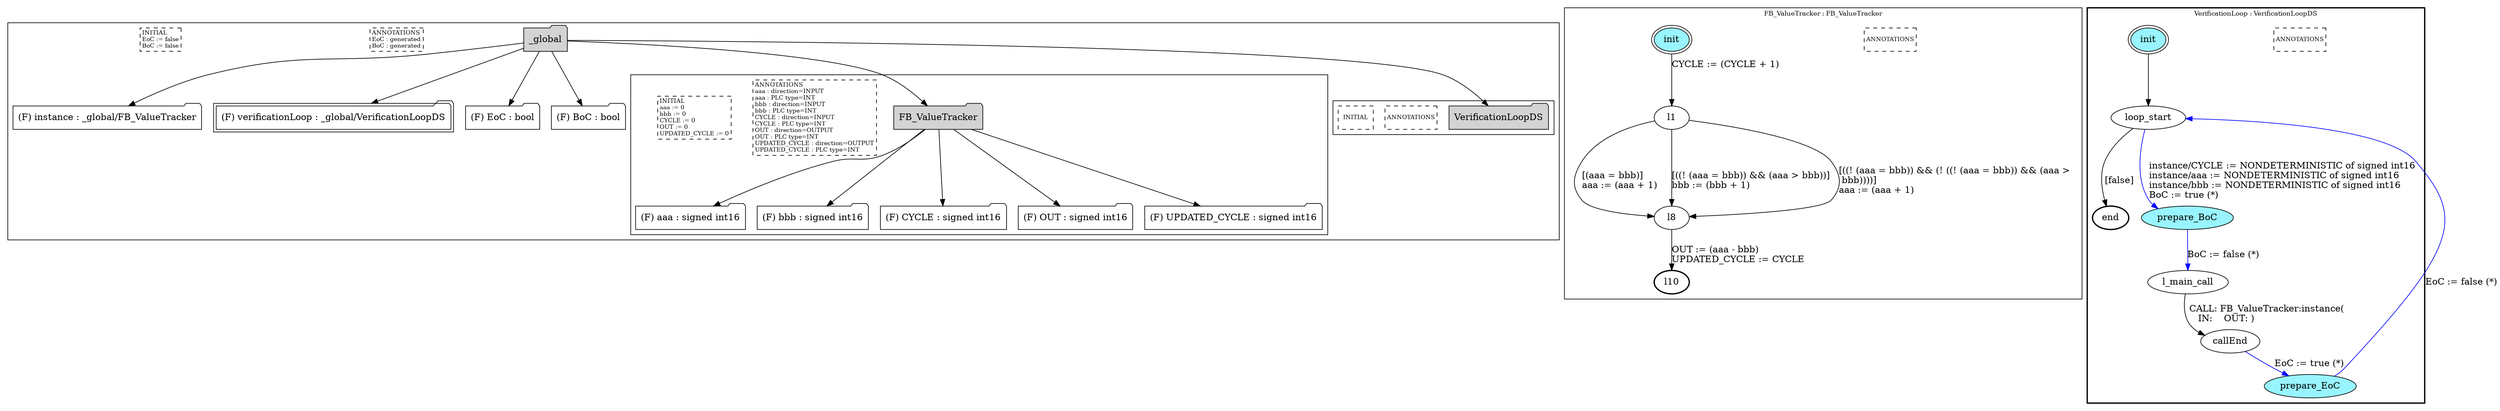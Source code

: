 digraph G {
	subgraph cluster__global803152631 {
		node [shape="folder", style="filled"];
		//label="_global";
		_global803152631 [label="_global"];
		_global803152631 -> instance1978471002;
		instance1978471002 [label = "(F) instance : _global/FB_ValueTracker", fillcolor="white" ];
		_global803152631 -> verificationLoop317051873;
		verificationLoop317051873 [label = "(F) verificationLoop : _global/VerificationLoopDS", fillcolor="white" , peripheries=2];
		_global803152631 -> EoC548940245;
		EoC548940245 [label = "(F) EoC : bool", fillcolor="white" ];
		_global803152631 -> BoC848187074;
		BoC848187074 [label = "(F) BoC : bool", fillcolor="white" ];
		_global803152631 -> FB_ValueTracker975521494;
		subgraph cluster_FB_ValueTracker975521494 {
			node [shape="folder", style="filled"];
			//label="FB_ValueTracker";
			FB_ValueTracker975521494 [label="FB_ValueTracker"];
			FB_ValueTracker975521494 -> aaa584720398;
			aaa584720398 [label = "(F) aaa : signed int16", fillcolor="white" ];
			FB_ValueTracker975521494 -> bbb1327907419;
			bbb1327907419 [label = "(F) bbb : signed int16", fillcolor="white" ];
			FB_ValueTracker975521494 -> CYCLE1155169971;
			CYCLE1155169971 [label = "(F) CYCLE : signed int16", fillcolor="white" ];
			FB_ValueTracker975521494 -> OUT906838480;
			OUT906838480 [label = "(F) OUT : signed int16", fillcolor="white" ];
			FB_ValueTracker975521494 -> UPDATED_CYCLE74259289;
			UPDATED_CYCLE74259289 [label = "(F) UPDATED_CYCLE : signed int16", fillcolor="white" ];
			
			annotations_pseudonode_FB_ValueTracker975521494 [
				label="ANNOTATIONS\laaa : direction=INPUT\laaa : PLC type=INT\lbbb : direction=INPUT\lbbb : PLC type=INT\lCYCLE : direction=INPUT\lCYCLE : PLC type=INT\lOUT : direction=OUTPUT\lOUT : PLC type=INT\lUPDATED_CYCLE : direction=OUTPUT\lUPDATED_CYCLE : PLC type=INT\l",
				fontsize=9, margin="0.04,0.04", fillcolor="white", shape="rectangle", style="dashed"];
			initamt_pseudonode_FB_ValueTracker975521494 [
				label="INITIAL\laaa := 0\lbbb := 0\lCYCLE := 0\lOUT := 0\lUPDATED_CYCLE := 0\l",
				fontsize=9, margin="0.04,0.04", fillcolor="lightyellow", shape="rectangle", style="dashed"];
		}
		_global803152631 -> VerificationLoopDS344410717;
		subgraph cluster_VerificationLoopDS344410717 {
			node [shape="folder", style="filled"];
			//label="VerificationLoopDS";
			VerificationLoopDS344410717 [label="VerificationLoopDS"];
			
			annotations_pseudonode_VerificationLoopDS344410717 [
				label="ANNOTATIONS",
				fontsize=9, margin="0.04,0.04", fillcolor="white", shape="rectangle", style="dashed"];
			initamt_pseudonode_VerificationLoopDS344410717 [
				label="INITIAL",
				fontsize=9, margin="0.04,0.04", fillcolor="lightyellow", shape="rectangle", style="dashed"];
		}
		
		annotations_pseudonode__global803152631 [
			label="ANNOTATIONS\lEoC : generated\lBoC : generated\l",
			fontsize=9, margin="0.04,0.04", fillcolor="white", shape="rectangle", style="dashed"];
		initamt_pseudonode__global803152631 [
			label="INITIAL\lEoC := false\lBoC := false\l",
			fontsize=9, margin="0.04,0.04", fillcolor="lightyellow", shape="rectangle", style="dashed"];
	}
	subgraph clusterFB_ValueTracker {
		node [style="filled"];
		color="black";
		fontsize=10;
		ranksep=0.4;
		
		label="FB_ValueTracker : FB_ValueTracker";
		
		annotations_pseudonode_FB_ValueTracker [
			label="ANNOTATIONS",
			fontsize=9, margin="0.04,0.04", fillcolor="white", shape="rectangle", style="dashed"];
		
		init_FB_ValueTracker [label="init", color="black", fillcolor="cadetblue1", peripheries=2, shape="ellipse"];
		l1_FB_ValueTracker [label="l1", color="black", fillcolor="white", shape="ellipse"];
		l8_FB_ValueTracker [label="l8", color="black", fillcolor="white", shape="ellipse"];
		l10_FB_ValueTracker [label="l10", color="black", fillcolor="white", style=bold, shape="ellipse"];
		init_FB_ValueTracker -> l1_FB_ValueTracker [color="black", label="CYCLE := (CYCLE + 1)"];
		l1_FB_ValueTracker -> l8_FB_ValueTracker [color="black", label="[(aaa = bbb)]\laaa := (aaa + 1)\l"];
		l1_FB_ValueTracker -> l8_FB_ValueTracker [color="black", label="[((! (aaa = bbb)) && (aaa > bbb))]\lbbb := (bbb + 1)\l"];
		l1_FB_ValueTracker -> l8_FB_ValueTracker [color="black", label="[((! (aaa = bbb)) && (! ((! (aaa = bbb)) && (aaa >\l bbb))))]\laaa := (aaa + 1)\l"];
		l8_FB_ValueTracker -> l10_FB_ValueTracker [color="black", label="OUT := (aaa - bbb)\lUPDATED_CYCLE := CYCLE\l"];
	}
	subgraph clusterVerificationLoop {
		node [style="filled"];
		style=bold;
		color="black";
		fontsize=10;
		ranksep=0.4;
		
		label="VerificationLoop : VerificationLoopDS";
		
		annotations_pseudonode_VerificationLoop [
			label="ANNOTATIONS",
			fontsize=9, margin="0.04,0.04", fillcolor="white", shape="rectangle", style="dashed"];
		
		init_VerificationLoop [label="init", color="black", fillcolor="cadetblue1", peripheries=2, shape="ellipse"];
		end_VerificationLoop [label="end", color="black", fillcolor="cadetblue1", style=bold, shape="ellipse"];
		loop_start_VerificationLoop [label="loop_start", color="black", fillcolor="white", shape="ellipse"];
		prepare_BoC_VerificationLoop [label="prepare_BoC", color="black", fillcolor="cadetblue1", shape="ellipse"];
		l_main_call_VerificationLoop [label="l_main_call", color="black", fillcolor="white", shape="ellipse"];
		callEnd_VerificationLoop [label="callEnd", color="black", fillcolor="white", shape="ellipse"];
		prepare_EoC_VerificationLoop [label="prepare_EoC", color="black", fillcolor="cadetblue1", shape="ellipse"];
		init_VerificationLoop -> loop_start_VerificationLoop [color="black", label=""];
		loop_start_VerificationLoop -> prepare_BoC_VerificationLoop [color="blue", label="instance/CYCLE := NONDETERMINISTIC of signed int16\linstance/aaa := NONDETERMINISTIC of signed int16\linstance/bbb := NONDETERMINISTIC of signed int16\lBoC := true (*)\l"];
		prepare_BoC_VerificationLoop -> l_main_call_VerificationLoop [color="blue", label="BoC := false (*)"];
		l_main_call_VerificationLoop -> callEnd_VerificationLoop [color="black", label="CALL: FB_ValueTracker:instance(\l   IN:    OUT: )\l"];
		callEnd_VerificationLoop -> prepare_EoC_VerificationLoop [color="blue", label="EoC := true (*)"];
		prepare_EoC_VerificationLoop -> loop_start_VerificationLoop [color="blue", label="EoC := false (*)"];
		loop_start_VerificationLoop -> end_VerificationLoop [color="black", label="[false]"];
	}
}

